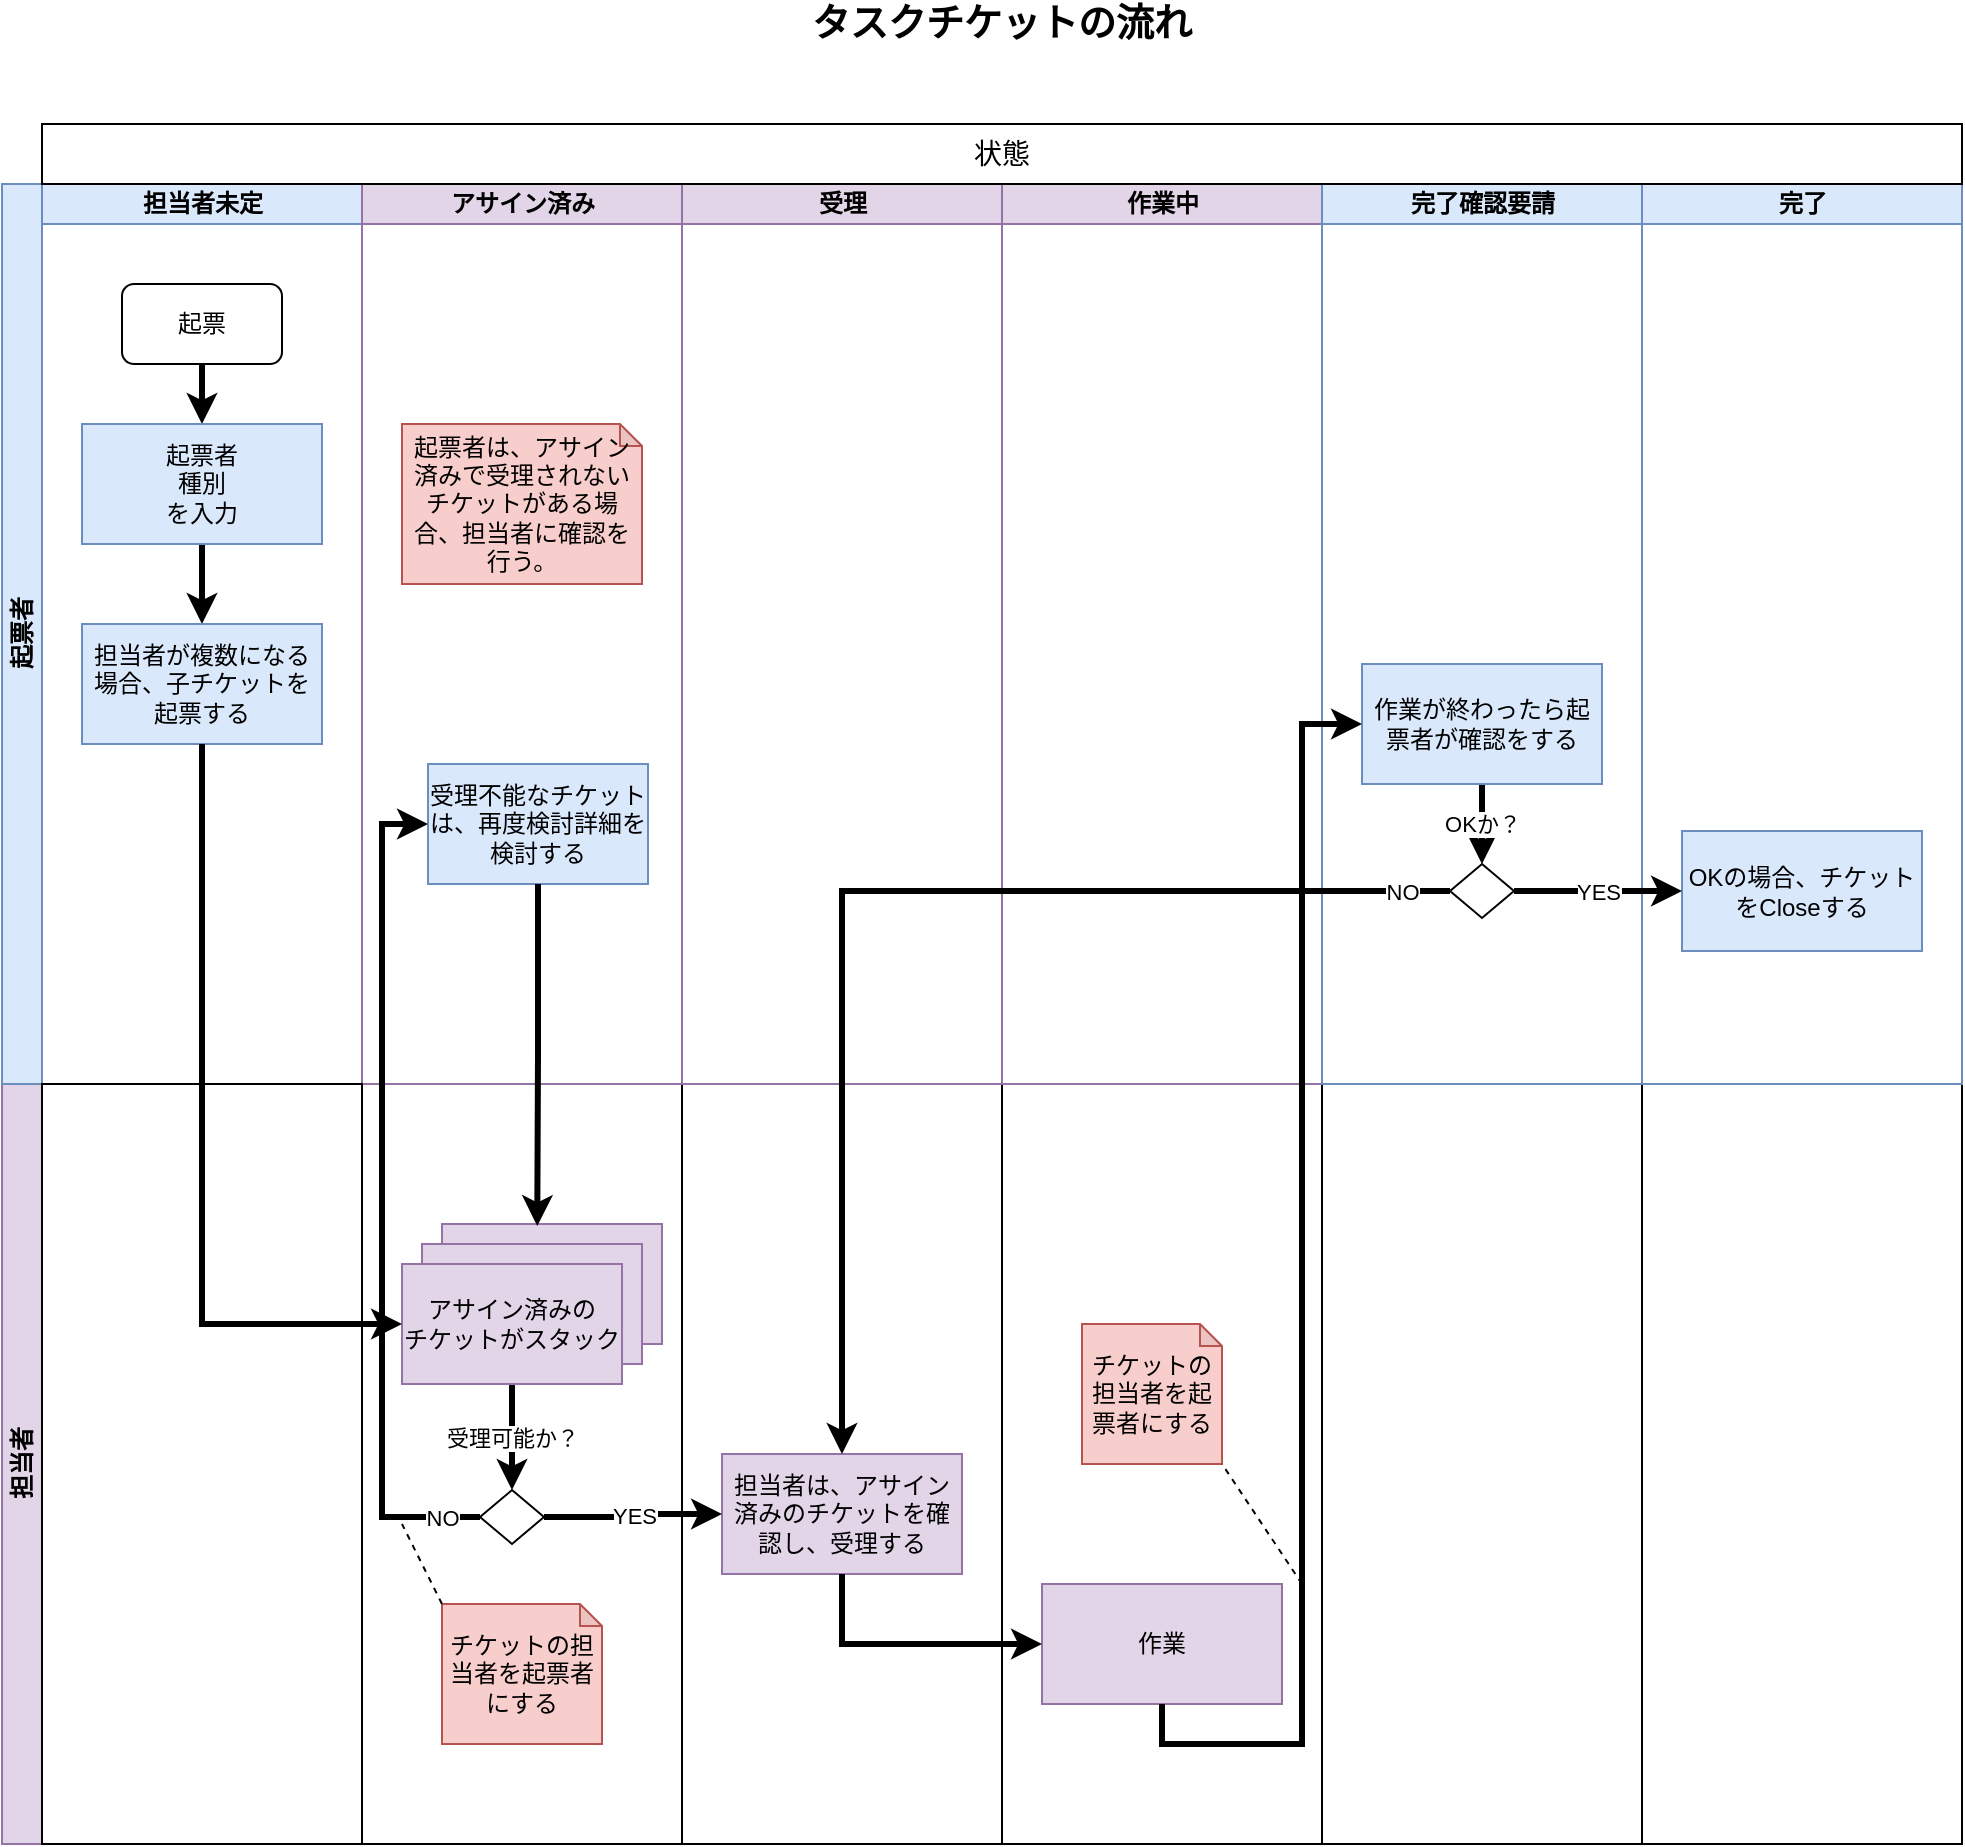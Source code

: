 <mxfile version="10.6.0" type="github"><diagram id="I-ODFZsyY2m83kkpvnWN" name="チケット遷移"><mxGraphModel dx="1353" dy="903" grid="1" gridSize="10" guides="1" tooltips="1" connect="1" arrows="1" fold="1" page="1" pageScale="1" pageWidth="1169" pageHeight="1654" math="0" shadow="0"><root><mxCell id="0"/><mxCell id="1" parent="0"/><mxCell id="ISKeOcnvsYdbAbGebz-C-45" value="担当者" style="swimlane;html=1;childLayout=stackLayout;resizeParent=1;resizeParentMax=0;startSize=20;horizontal=0;horizontalStack=1;fillColor=#e1d5e7;strokeColor=#9673a6;" vertex="1" parent="1"><mxGeometry x="20" y="570" width="980" height="380" as="geometry"><mxRectangle x="20" y="570" width="30" height="60" as="alternateBounds"/></mxGeometry></mxCell><mxCell id="ISKeOcnvsYdbAbGebz-C-46" value="" style="swimlane;html=1;startSize=20;" vertex="1" parent="ISKeOcnvsYdbAbGebz-C-45"><mxGeometry x="20" width="160" height="380" as="geometry"><mxRectangle x="20" width="90" height="380" as="alternateBounds"/></mxGeometry></mxCell><mxCell id="ISKeOcnvsYdbAbGebz-C-50" value="" style="swimlane;html=1;startSize=20;" vertex="1" parent="ISKeOcnvsYdbAbGebz-C-45"><mxGeometry x="180" width="160" height="380" as="geometry"/></mxCell><mxCell id="ISKeOcnvsYdbAbGebz-C-91" value="" style="rounded=0;whiteSpace=wrap;html=1;" vertex="1" parent="ISKeOcnvsYdbAbGebz-C-50"><mxGeometry width="160" height="380" as="geometry"/></mxCell><mxCell id="ISKeOcnvsYdbAbGebz-C-51" value="" style="rounded=0;whiteSpace=wrap;html=1;fillColor=#e1d5e7;strokeColor=#9673a6;" vertex="1" parent="ISKeOcnvsYdbAbGebz-C-50"><mxGeometry x="40" y="70" width="110" height="60" as="geometry"/></mxCell><mxCell id="ISKeOcnvsYdbAbGebz-C-52" value="" style="rounded=0;whiteSpace=wrap;html=1;fillColor=#e1d5e7;strokeColor=#9673a6;" vertex="1" parent="ISKeOcnvsYdbAbGebz-C-50"><mxGeometry x="30" y="80" width="110" height="60" as="geometry"/></mxCell><mxCell id="ISKeOcnvsYdbAbGebz-C-83" value="受理可能か？" style="edgeStyle=orthogonalEdgeStyle;rounded=0;orthogonalLoop=1;jettySize=auto;html=1;entryX=0.5;entryY=0;entryDx=0;entryDy=0;strokeWidth=3;" edge="1" parent="ISKeOcnvsYdbAbGebz-C-50" source="ISKeOcnvsYdbAbGebz-C-53" target="ISKeOcnvsYdbAbGebz-C-77"><mxGeometry relative="1" as="geometry"/></mxCell><mxCell id="ISKeOcnvsYdbAbGebz-C-53" value="アサイン済みの&lt;br&gt;チケットがスタック&lt;br&gt;" style="rounded=0;whiteSpace=wrap;html=1;fillColor=#e1d5e7;strokeColor=#9673a6;" vertex="1" parent="ISKeOcnvsYdbAbGebz-C-50"><mxGeometry x="20" y="90" width="110" height="60" as="geometry"/></mxCell><mxCell id="ISKeOcnvsYdbAbGebz-C-77" value="" style="rhombus;whiteSpace=wrap;html=1;" vertex="1" parent="ISKeOcnvsYdbAbGebz-C-50"><mxGeometry x="59" y="203" width="32" height="27" as="geometry"/></mxCell><mxCell id="ISKeOcnvsYdbAbGebz-C-98" value="チケットの担当者を起票者にする" style="shape=note;whiteSpace=wrap;html=1;backgroundOutline=1;darkOpacity=0.05;fontSize=12;size=11;fillColor=#f8cecc;strokeColor=#b85450;" vertex="1" parent="ISKeOcnvsYdbAbGebz-C-50"><mxGeometry x="40" y="260" width="80" height="70" as="geometry"/></mxCell><mxCell id="ISKeOcnvsYdbAbGebz-C-99" value="" style="endArrow=none;dashed=1;html=1;strokeWidth=1;fontSize=12;exitX=0;exitY=0;exitDx=0;exitDy=0;exitPerimeter=0;" edge="1" parent="ISKeOcnvsYdbAbGebz-C-50" source="ISKeOcnvsYdbAbGebz-C-98"><mxGeometry width="50" height="50" relative="1" as="geometry"><mxPoint x="20" y="290" as="sourcePoint"/><mxPoint x="20" y="220" as="targetPoint"/></mxGeometry></mxCell><mxCell id="ISKeOcnvsYdbAbGebz-C-54" value="" style="swimlane;html=1;startSize=20;" vertex="1" parent="ISKeOcnvsYdbAbGebz-C-45"><mxGeometry x="340" width="160" height="380" as="geometry"/></mxCell><mxCell id="ISKeOcnvsYdbAbGebz-C-94" value="" style="rounded=0;whiteSpace=wrap;html=1;" vertex="1" parent="ISKeOcnvsYdbAbGebz-C-54"><mxGeometry width="160" height="380" as="geometry"/></mxCell><mxCell id="ISKeOcnvsYdbAbGebz-C-55" value="担当者は、アサイン済みのチケットを確認し、受理する" style="rounded=0;whiteSpace=wrap;html=1;fillColor=#e1d5e7;strokeColor=#9673a6;" vertex="1" parent="ISKeOcnvsYdbAbGebz-C-54"><mxGeometry x="20" y="185" width="120" height="60" as="geometry"/></mxCell><mxCell id="ISKeOcnvsYdbAbGebz-C-56" value="" style="swimlane;html=1;startSize=20;" vertex="1" parent="ISKeOcnvsYdbAbGebz-C-45"><mxGeometry x="500" width="160" height="380" as="geometry"/></mxCell><mxCell id="ISKeOcnvsYdbAbGebz-C-95" value="" style="rounded=0;whiteSpace=wrap;html=1;" vertex="1" parent="ISKeOcnvsYdbAbGebz-C-56"><mxGeometry width="160" height="380" as="geometry"/></mxCell><mxCell id="ISKeOcnvsYdbAbGebz-C-57" value="作業" style="rounded=0;whiteSpace=wrap;html=1;fillColor=#e1d5e7;strokeColor=#9673a6;" vertex="1" parent="ISKeOcnvsYdbAbGebz-C-56"><mxGeometry x="20" y="250" width="120" height="60" as="geometry"/></mxCell><mxCell id="ISKeOcnvsYdbAbGebz-C-100" value="チケットの担当者を起票者にする" style="shape=note;whiteSpace=wrap;html=1;backgroundOutline=1;darkOpacity=0.05;fontSize=12;size=11;fillColor=#f8cecc;strokeColor=#b85450;" vertex="1" parent="ISKeOcnvsYdbAbGebz-C-56"><mxGeometry x="40" y="120" width="70" height="70" as="geometry"/></mxCell><mxCell id="ISKeOcnvsYdbAbGebz-C-58" value="" style="swimlane;html=1;startSize=20;" vertex="1" parent="ISKeOcnvsYdbAbGebz-C-45"><mxGeometry x="660" width="160" height="380" as="geometry"/></mxCell><mxCell id="ISKeOcnvsYdbAbGebz-C-96" value="" style="rounded=0;whiteSpace=wrap;html=1;" vertex="1" parent="ISKeOcnvsYdbAbGebz-C-58"><mxGeometry width="160" height="380" as="geometry"/></mxCell><mxCell id="ISKeOcnvsYdbAbGebz-C-60" value="" style="swimlane;html=1;startSize=20;" vertex="1" parent="ISKeOcnvsYdbAbGebz-C-45"><mxGeometry x="820" width="160" height="380" as="geometry"/></mxCell><mxCell id="ISKeOcnvsYdbAbGebz-C-97" value="" style="rounded=0;whiteSpace=wrap;html=1;" vertex="1" parent="ISKeOcnvsYdbAbGebz-C-60"><mxGeometry width="160" height="380" as="geometry"/></mxCell><mxCell id="ISKeOcnvsYdbAbGebz-C-70" style="edgeStyle=orthogonalEdgeStyle;rounded=0;orthogonalLoop=1;jettySize=auto;html=1;exitX=0.5;exitY=1;exitDx=0;exitDy=0;entryX=0;entryY=0.5;entryDx=0;entryDy=0;strokeWidth=3;" edge="1" parent="ISKeOcnvsYdbAbGebz-C-45" source="ISKeOcnvsYdbAbGebz-C-55" target="ISKeOcnvsYdbAbGebz-C-57"><mxGeometry relative="1" as="geometry"/></mxCell><mxCell id="ISKeOcnvsYdbAbGebz-C-84" value="YES" style="edgeStyle=orthogonalEdgeStyle;rounded=0;orthogonalLoop=1;jettySize=auto;html=1;exitX=1;exitY=0.5;exitDx=0;exitDy=0;entryX=0;entryY=0.5;entryDx=0;entryDy=0;strokeWidth=3;" edge="1" parent="ISKeOcnvsYdbAbGebz-C-45" source="ISKeOcnvsYdbAbGebz-C-77" target="ISKeOcnvsYdbAbGebz-C-55"><mxGeometry relative="1" as="geometry"/></mxCell><mxCell id="ISKeOcnvsYdbAbGebz-C-3" value="起票者&lt;br&gt;" style="swimlane;html=1;childLayout=stackLayout;resizeParent=1;resizeParentMax=0;startSize=20;horizontal=0;horizontalStack=1;fillColor=#dae8fc;strokeColor=#6c8ebf;" vertex="1" parent="1"><mxGeometry x="20" y="120" width="980" height="450" as="geometry"/></mxCell><mxCell id="ISKeOcnvsYdbAbGebz-C-4" value="担当者未定" style="swimlane;html=1;startSize=20;fillColor=#dae8fc;strokeColor=#6c8ebf;" vertex="1" parent="ISKeOcnvsYdbAbGebz-C-3"><mxGeometry x="20" width="160" height="450" as="geometry"/></mxCell><mxCell id="ISKeOcnvsYdbAbGebz-C-66" style="edgeStyle=orthogonalEdgeStyle;rounded=0;orthogonalLoop=1;jettySize=auto;html=1;exitX=0.5;exitY=1;exitDx=0;exitDy=0;entryX=0.5;entryY=0;entryDx=0;entryDy=0;strokeWidth=3;" edge="1" parent="ISKeOcnvsYdbAbGebz-C-4" source="ISKeOcnvsYdbAbGebz-C-1" target="ISKeOcnvsYdbAbGebz-C-2"><mxGeometry relative="1" as="geometry"/></mxCell><mxCell id="ISKeOcnvsYdbAbGebz-C-1" value="起票" style="rounded=1;whiteSpace=wrap;html=1;" vertex="1" parent="ISKeOcnvsYdbAbGebz-C-4"><mxGeometry x="40" y="50" width="80" height="40" as="geometry"/></mxCell><mxCell id="ISKeOcnvsYdbAbGebz-C-67" style="edgeStyle=orthogonalEdgeStyle;rounded=0;orthogonalLoop=1;jettySize=auto;html=1;exitX=0.5;exitY=1;exitDx=0;exitDy=0;entryX=0.5;entryY=0;entryDx=0;entryDy=0;strokeWidth=3;" edge="1" parent="ISKeOcnvsYdbAbGebz-C-4" source="ISKeOcnvsYdbAbGebz-C-2" target="ISKeOcnvsYdbAbGebz-C-9"><mxGeometry relative="1" as="geometry"/></mxCell><mxCell id="ISKeOcnvsYdbAbGebz-C-2" value="起票者&lt;br&gt;種別&lt;br&gt;を入力&lt;br&gt;" style="rounded=0;whiteSpace=wrap;html=1;fillColor=#dae8fc;strokeColor=#6c8ebf;" vertex="1" parent="ISKeOcnvsYdbAbGebz-C-4"><mxGeometry x="20" y="120" width="120" height="60" as="geometry"/></mxCell><mxCell id="ISKeOcnvsYdbAbGebz-C-9" value="担当者が複数になる場合、子チケットを起票する" style="rounded=0;whiteSpace=wrap;html=1;fillColor=#dae8fc;strokeColor=#6c8ebf;" vertex="1" parent="ISKeOcnvsYdbAbGebz-C-4"><mxGeometry x="20" y="220" width="120" height="60" as="geometry"/></mxCell><mxCell id="ISKeOcnvsYdbAbGebz-C-5" value="アサイン済み" style="swimlane;html=1;startSize=20;fillColor=#e1d5e7;strokeColor=#9673a6;" vertex="1" parent="ISKeOcnvsYdbAbGebz-C-3"><mxGeometry x="180" width="160" height="450" as="geometry"/></mxCell><mxCell id="ISKeOcnvsYdbAbGebz-C-75" value="受理不能なチケットは、再度検討詳細を検討する" style="rounded=0;whiteSpace=wrap;html=1;fillColor=#dae8fc;strokeColor=#6c8ebf;" vertex="1" parent="ISKeOcnvsYdbAbGebz-C-5"><mxGeometry x="33" y="290" width="110" height="60" as="geometry"/></mxCell><mxCell id="ISKeOcnvsYdbAbGebz-C-103" value="起票者は、アサイン済みで受理されないチケットがある場合、担当者に確認を行う。" style="shape=note;whiteSpace=wrap;html=1;backgroundOutline=1;darkOpacity=0.05;fontSize=12;size=11;fillColor=#f8cecc;strokeColor=#b85450;" vertex="1" parent="ISKeOcnvsYdbAbGebz-C-5"><mxGeometry x="20" y="120" width="120" height="80" as="geometry"/></mxCell><mxCell id="ISKeOcnvsYdbAbGebz-C-6" value="受理" style="swimlane;html=1;startSize=20;fillColor=#e1d5e7;strokeColor=#9673a6;" vertex="1" parent="ISKeOcnvsYdbAbGebz-C-3"><mxGeometry x="340" width="160" height="450" as="geometry"/></mxCell><mxCell id="ISKeOcnvsYdbAbGebz-C-7" value="作業中" style="swimlane;html=1;startSize=20;fillColor=#e1d5e7;strokeColor=#9673a6;" vertex="1" parent="ISKeOcnvsYdbAbGebz-C-3"><mxGeometry x="500" width="160" height="450" as="geometry"/></mxCell><mxCell id="ISKeOcnvsYdbAbGebz-C-8" value="完了確認要請" style="swimlane;html=1;startSize=20;fillColor=#dae8fc;strokeColor=#6c8ebf;" vertex="1" parent="ISKeOcnvsYdbAbGebz-C-3"><mxGeometry x="660" width="160" height="450" as="geometry"/></mxCell><mxCell id="ISKeOcnvsYdbAbGebz-C-88" value="OKか？" style="edgeStyle=orthogonalEdgeStyle;rounded=0;orthogonalLoop=1;jettySize=auto;html=1;exitX=0.5;exitY=1;exitDx=0;exitDy=0;entryX=0.5;entryY=0;entryDx=0;entryDy=0;strokeWidth=3;" edge="1" parent="ISKeOcnvsYdbAbGebz-C-8" source="ISKeOcnvsYdbAbGebz-C-26" target="ISKeOcnvsYdbAbGebz-C-86"><mxGeometry relative="1" as="geometry"/></mxCell><mxCell id="ISKeOcnvsYdbAbGebz-C-26" value="作業が終わったら起票者が確認をする" style="rounded=0;whiteSpace=wrap;html=1;fillColor=#dae8fc;strokeColor=#6c8ebf;" vertex="1" parent="ISKeOcnvsYdbAbGebz-C-8"><mxGeometry x="20" y="240" width="120" height="60" as="geometry"/></mxCell><mxCell id="ISKeOcnvsYdbAbGebz-C-86" value="" style="rhombus;whiteSpace=wrap;html=1;" vertex="1" parent="ISKeOcnvsYdbAbGebz-C-8"><mxGeometry x="64" y="340" width="32" height="27" as="geometry"/></mxCell><mxCell id="ISKeOcnvsYdbAbGebz-C-21" value="完了" style="swimlane;html=1;startSize=20;fillColor=#dae8fc;strokeColor=#6c8ebf;" vertex="1" parent="ISKeOcnvsYdbAbGebz-C-3"><mxGeometry x="820" width="160" height="450" as="geometry"/></mxCell><mxCell id="ISKeOcnvsYdbAbGebz-C-27" value="OKの場合、チケットをCloseする" style="rounded=0;whiteSpace=wrap;html=1;fillColor=#dae8fc;strokeColor=#6c8ebf;" vertex="1" parent="ISKeOcnvsYdbAbGebz-C-21"><mxGeometry x="20" y="323.5" width="120" height="60" as="geometry"/></mxCell><mxCell id="ISKeOcnvsYdbAbGebz-C-87" value="YES" style="edgeStyle=orthogonalEdgeStyle;rounded=0;orthogonalLoop=1;jettySize=auto;html=1;strokeWidth=3;" edge="1" parent="ISKeOcnvsYdbAbGebz-C-3" source="ISKeOcnvsYdbAbGebz-C-86" target="ISKeOcnvsYdbAbGebz-C-27"><mxGeometry relative="1" as="geometry"/></mxCell><mxCell id="ISKeOcnvsYdbAbGebz-C-10" value="タスクチケットの流れ" style="text;html=1;strokeColor=none;fillColor=none;align=center;verticalAlign=middle;whiteSpace=wrap;rounded=0;fontSize=19;fontStyle=1" vertex="1" parent="1"><mxGeometry x="360" y="30" width="320" height="20" as="geometry"/></mxCell><mxCell id="ISKeOcnvsYdbAbGebz-C-12" value="状態" style="rounded=0;whiteSpace=wrap;html=1;fontSize=14;" vertex="1" parent="1"><mxGeometry x="40" y="90" width="960" height="30" as="geometry"/></mxCell><mxCell id="ISKeOcnvsYdbAbGebz-C-71" style="edgeStyle=orthogonalEdgeStyle;rounded=0;orthogonalLoop=1;jettySize=auto;html=1;exitX=0.5;exitY=1;exitDx=0;exitDy=0;entryX=0;entryY=0.5;entryDx=0;entryDy=0;strokeWidth=3;" edge="1" parent="1" source="ISKeOcnvsYdbAbGebz-C-57" target="ISKeOcnvsYdbAbGebz-C-26"><mxGeometry relative="1" as="geometry"><Array as="points"><mxPoint x="600" y="900"/><mxPoint x="670" y="900"/><mxPoint x="670" y="390"/></Array></mxGeometry></mxCell><mxCell id="ISKeOcnvsYdbAbGebz-C-76" style="edgeStyle=orthogonalEdgeStyle;rounded=0;orthogonalLoop=1;jettySize=auto;html=1;entryX=0.433;entryY=0.017;entryDx=0;entryDy=0;entryPerimeter=0;strokeWidth=3;" edge="1" parent="1" source="ISKeOcnvsYdbAbGebz-C-75" target="ISKeOcnvsYdbAbGebz-C-51"><mxGeometry relative="1" as="geometry"/></mxCell><mxCell id="ISKeOcnvsYdbAbGebz-C-85" value="NO&lt;br&gt;" style="edgeStyle=orthogonalEdgeStyle;rounded=0;orthogonalLoop=1;jettySize=auto;html=1;exitX=0;exitY=0.5;exitDx=0;exitDy=0;strokeWidth=3;entryX=0;entryY=0.5;entryDx=0;entryDy=0;" edge="1" parent="1" source="ISKeOcnvsYdbAbGebz-C-77" target="ISKeOcnvsYdbAbGebz-C-75"><mxGeometry x="-0.909" relative="1" as="geometry"><mxPoint x="228" y="510" as="targetPoint"/><Array as="points"><mxPoint x="210" y="787"/><mxPoint x="210" y="440"/></Array><mxPoint as="offset"/></mxGeometry></mxCell><mxCell id="ISKeOcnvsYdbAbGebz-C-89" value="NO" style="edgeStyle=orthogonalEdgeStyle;rounded=0;orthogonalLoop=1;jettySize=auto;html=1;strokeWidth=3;" edge="1" parent="1" source="ISKeOcnvsYdbAbGebz-C-86" target="ISKeOcnvsYdbAbGebz-C-55"><mxGeometry x="-0.917" relative="1" as="geometry"><mxPoint as="offset"/></mxGeometry></mxCell><mxCell id="ISKeOcnvsYdbAbGebz-C-90" value="" style="rounded=0;whiteSpace=wrap;html=1;" vertex="1" parent="1"><mxGeometry x="40" y="570" width="160" height="380" as="geometry"/></mxCell><mxCell id="ISKeOcnvsYdbAbGebz-C-68" style="edgeStyle=orthogonalEdgeStyle;rounded=0;orthogonalLoop=1;jettySize=auto;html=1;exitX=0.5;exitY=1;exitDx=0;exitDy=0;entryX=0;entryY=0.5;entryDx=0;entryDy=0;strokeWidth=3;" edge="1" parent="1" source="ISKeOcnvsYdbAbGebz-C-9" target="ISKeOcnvsYdbAbGebz-C-53"><mxGeometry relative="1" as="geometry"/></mxCell><mxCell id="ISKeOcnvsYdbAbGebz-C-102" value="" style="endArrow=none;dashed=1;html=1;strokeWidth=1;fontSize=12;entryX=1;entryY=1;entryDx=0;entryDy=0;entryPerimeter=0;" edge="1" parent="1" target="ISKeOcnvsYdbAbGebz-C-100"><mxGeometry width="50" height="50" relative="1" as="geometry"><mxPoint x="670" y="820" as="sourcePoint"/><mxPoint x="70" y="970" as="targetPoint"/></mxGeometry></mxCell></root></mxGraphModel></diagram></mxfile>